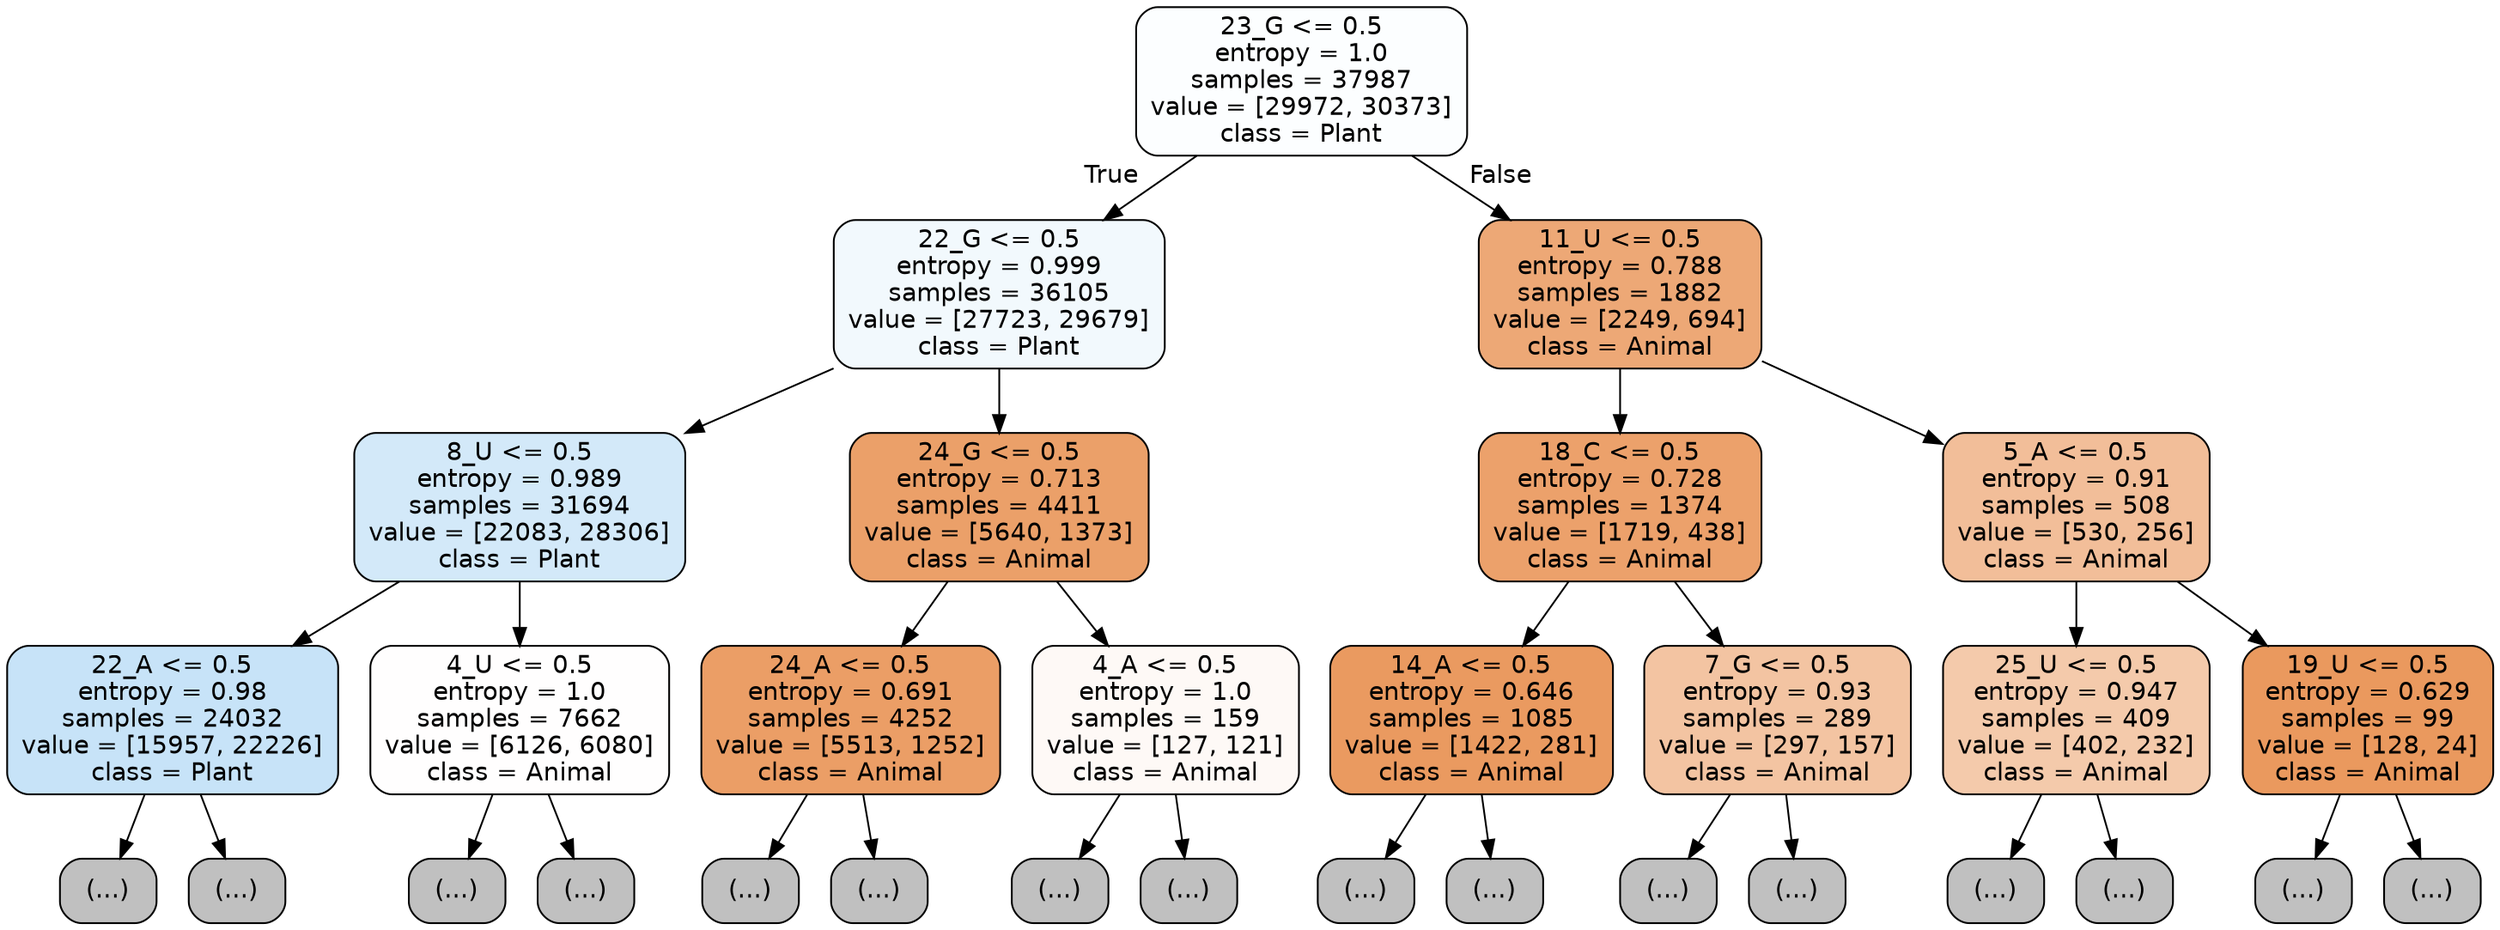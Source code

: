 digraph Tree {
node [shape=box, style="filled, rounded", color="black", fontname="helvetica"] ;
edge [fontname="helvetica"] ;
0 [label="23_G <= 0.5\nentropy = 1.0\nsamples = 37987\nvalue = [29972, 30373]\nclass = Plant", fillcolor="#fcfeff"] ;
1 [label="22_G <= 0.5\nentropy = 0.999\nsamples = 36105\nvalue = [27723, 29679]\nclass = Plant", fillcolor="#f2f9fd"] ;
0 -> 1 [labeldistance=2.5, labelangle=45, headlabel="True"] ;
2 [label="8_U <= 0.5\nentropy = 0.989\nsamples = 31694\nvalue = [22083, 28306]\nclass = Plant", fillcolor="#d3e9f9"] ;
1 -> 2 ;
3 [label="22_A <= 0.5\nentropy = 0.98\nsamples = 24032\nvalue = [15957, 22226]\nclass = Plant", fillcolor="#c7e3f8"] ;
2 -> 3 ;
4 [label="(...)", fillcolor="#C0C0C0"] ;
3 -> 4 ;
9055 [label="(...)", fillcolor="#C0C0C0"] ;
3 -> 9055 ;
10344 [label="4_U <= 0.5\nentropy = 1.0\nsamples = 7662\nvalue = [6126, 6080]\nclass = Animal", fillcolor="#fffefe"] ;
2 -> 10344 ;
10345 [label="(...)", fillcolor="#C0C0C0"] ;
10344 -> 10345 ;
13460 [label="(...)", fillcolor="#C0C0C0"] ;
10344 -> 13460 ;
14373 [label="24_G <= 0.5\nentropy = 0.713\nsamples = 4411\nvalue = [5640, 1373]\nclass = Animal", fillcolor="#eba069"] ;
1 -> 14373 ;
14374 [label="24_A <= 0.5\nentropy = 0.691\nsamples = 4252\nvalue = [5513, 1252]\nclass = Animal", fillcolor="#eb9e66"] ;
14373 -> 14374 ;
14375 [label="(...)", fillcolor="#C0C0C0"] ;
14374 -> 14375 ;
15904 [label="(...)", fillcolor="#C0C0C0"] ;
14374 -> 15904 ;
15973 [label="4_A <= 0.5\nentropy = 1.0\nsamples = 159\nvalue = [127, 121]\nclass = Animal", fillcolor="#fef9f6"] ;
14373 -> 15973 ;
15974 [label="(...)", fillcolor="#C0C0C0"] ;
15973 -> 15974 ;
16035 [label="(...)", fillcolor="#C0C0C0"] ;
15973 -> 16035 ;
16052 [label="11_U <= 0.5\nentropy = 0.788\nsamples = 1882\nvalue = [2249, 694]\nclass = Animal", fillcolor="#eda876"] ;
0 -> 16052 [labeldistance=2.5, labelangle=-45, headlabel="False"] ;
16053 [label="18_C <= 0.5\nentropy = 0.728\nsamples = 1374\nvalue = [1719, 438]\nclass = Animal", fillcolor="#eca16b"] ;
16052 -> 16053 ;
16054 [label="14_A <= 0.5\nentropy = 0.646\nsamples = 1085\nvalue = [1422, 281]\nclass = Animal", fillcolor="#ea9a60"] ;
16053 -> 16054 ;
16055 [label="(...)", fillcolor="#C0C0C0"] ;
16054 -> 16055 ;
16354 [label="(...)", fillcolor="#C0C0C0"] ;
16054 -> 16354 ;
16469 [label="7_G <= 0.5\nentropy = 0.93\nsamples = 289\nvalue = [297, 157]\nclass = Animal", fillcolor="#f3c4a2"] ;
16053 -> 16469 ;
16470 [label="(...)", fillcolor="#C0C0C0"] ;
16469 -> 16470 ;
16553 [label="(...)", fillcolor="#C0C0C0"] ;
16469 -> 16553 ;
16588 [label="5_A <= 0.5\nentropy = 0.91\nsamples = 508\nvalue = [530, 256]\nclass = Animal", fillcolor="#f2be99"] ;
16052 -> 16588 ;
16589 [label="25_U <= 0.5\nentropy = 0.947\nsamples = 409\nvalue = [402, 232]\nclass = Animal", fillcolor="#f4caab"] ;
16588 -> 16589 ;
16590 [label="(...)", fillcolor="#C0C0C0"] ;
16589 -> 16590 ;
16779 [label="(...)", fillcolor="#C0C0C0"] ;
16589 -> 16779 ;
16790 [label="19_U <= 0.5\nentropy = 0.629\nsamples = 99\nvalue = [128, 24]\nclass = Animal", fillcolor="#ea995e"] ;
16588 -> 16790 ;
16791 [label="(...)", fillcolor="#C0C0C0"] ;
16790 -> 16791 ;
16838 [label="(...)", fillcolor="#C0C0C0"] ;
16790 -> 16838 ;
}